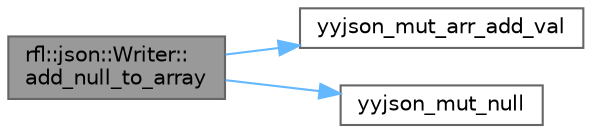 digraph "rfl::json::Writer::add_null_to_array"
{
 // LATEX_PDF_SIZE
  bgcolor="transparent";
  edge [fontname=Helvetica,fontsize=10,labelfontname=Helvetica,labelfontsize=10];
  node [fontname=Helvetica,fontsize=10,shape=box,height=0.2,width=0.4];
  rankdir="LR";
  Node1 [id="Node000001",label="rfl::json::Writer::\ladd_null_to_array",height=0.2,width=0.4,color="gray40", fillcolor="grey60", style="filled", fontcolor="black",tooltip=" "];
  Node1 -> Node2 [id="edge1_Node000001_Node000002",color="steelblue1",style="solid",tooltip=" "];
  Node2 [id="Node000002",label="yyjson_mut_arr_add_val",height=0.2,width=0.4,color="grey40", fillcolor="white", style="filled",URL="$yyjson_8h.html#ab361240999d684579904a9aa3af5004f",tooltip=" "];
  Node1 -> Node3 [id="edge2_Node000001_Node000003",color="steelblue1",style="solid",tooltip=" "];
  Node3 [id="Node000003",label="yyjson_mut_null",height=0.2,width=0.4,color="grey40", fillcolor="white", style="filled",URL="$yyjson_8h.html#a73e0044fd0c511263cbf5cd869976475",tooltip=" "];
}
